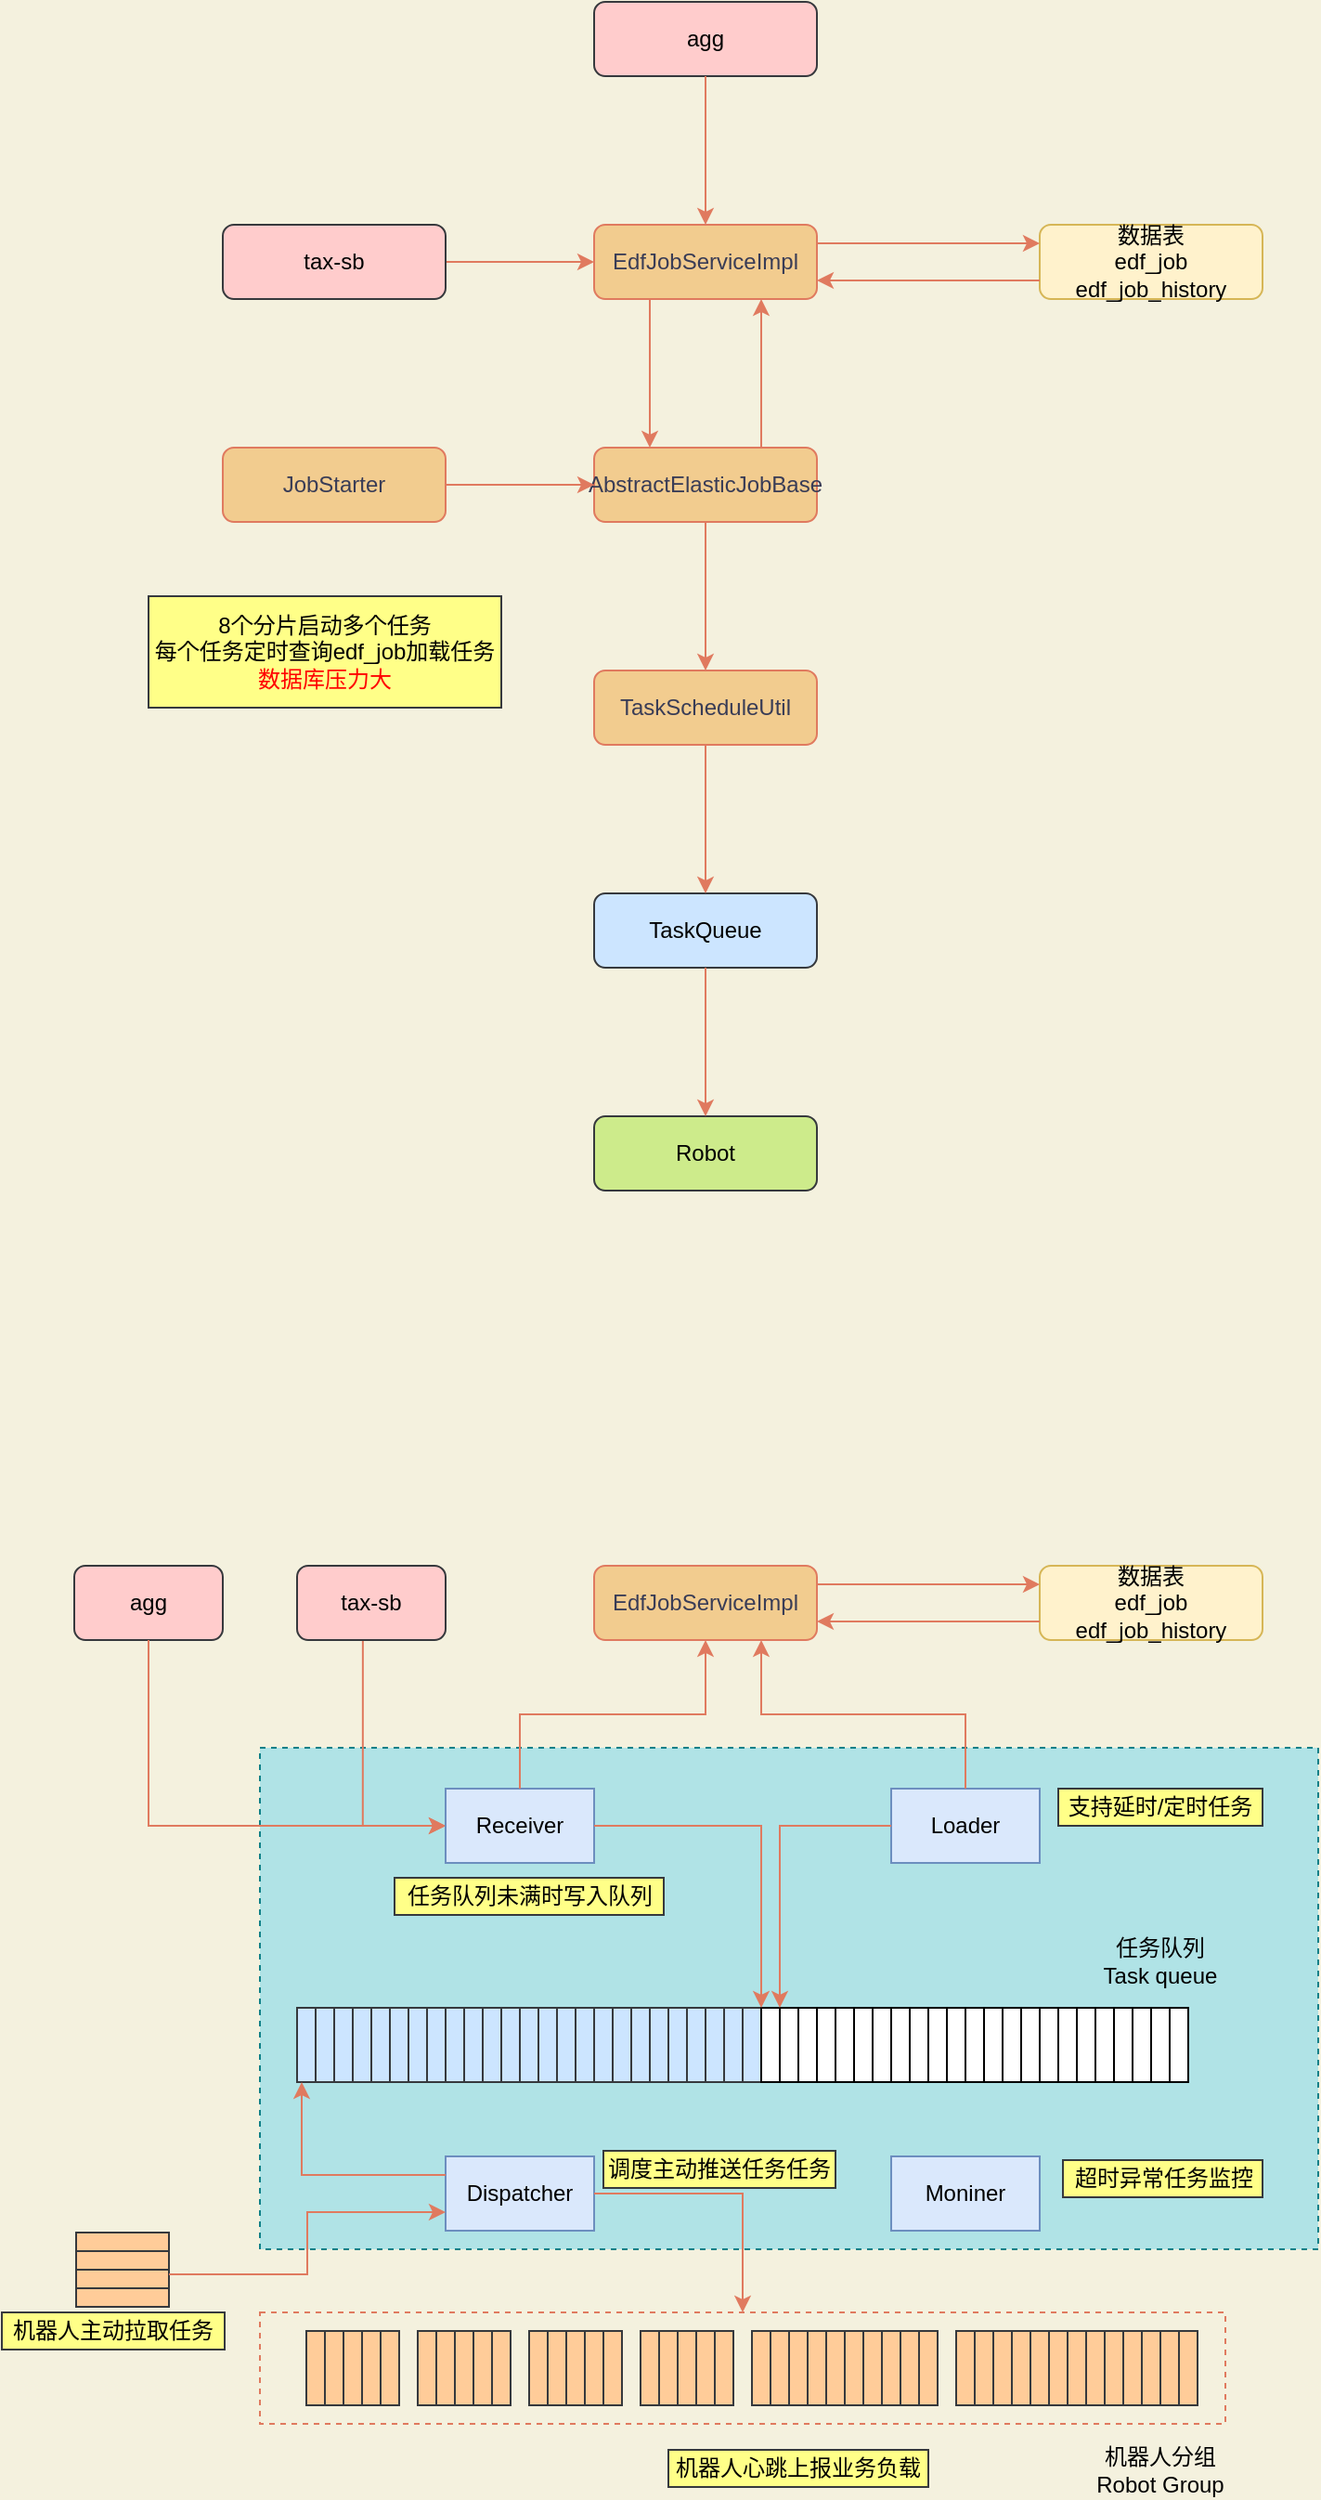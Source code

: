 <mxfile version="16.2.6" type="github">
  <diagram id="C5RBs43oDa-KdzZeNtuy" name="Page-1">
    <mxGraphModel dx="1038" dy="613" grid="1" gridSize="10" guides="1" tooltips="1" connect="1" arrows="1" fold="1" page="1" pageScale="1" pageWidth="827" pageHeight="1169" background="#F4F1DE" math="0" shadow="0">
      <root>
        <mxCell id="WIyWlLk6GJQsqaUBKTNV-0" />
        <mxCell id="WIyWlLk6GJQsqaUBKTNV-1" parent="WIyWlLk6GJQsqaUBKTNV-0" />
        <mxCell id="5LpRbifwJaGGcmGT_of5-173" value="" style="rounded=0;whiteSpace=wrap;html=1;sketch=0;dashed=1;fillColor=#b0e3e6;strokeColor=#0e8088;" vertex="1" parent="WIyWlLk6GJQsqaUBKTNV-1">
          <mxGeometry x="180" y="1380" width="570" height="270" as="geometry" />
        </mxCell>
        <mxCell id="5LpRbifwJaGGcmGT_of5-8" style="edgeStyle=orthogonalEdgeStyle;rounded=0;orthogonalLoop=1;jettySize=auto;html=1;exitX=1;exitY=0.5;exitDx=0;exitDy=0;entryX=0;entryY=0.5;entryDx=0;entryDy=0;labelBackgroundColor=#F4F1DE;strokeColor=#E07A5F;fontColor=#393C56;" edge="1" parent="WIyWlLk6GJQsqaUBKTNV-1" source="5LpRbifwJaGGcmGT_of5-0" target="5LpRbifwJaGGcmGT_of5-1">
          <mxGeometry relative="1" as="geometry">
            <mxPoint x="350" y="585" as="targetPoint" />
          </mxGeometry>
        </mxCell>
        <mxCell id="5LpRbifwJaGGcmGT_of5-0" value="tax-sb" style="rounded=1;whiteSpace=wrap;html=1;fontSize=12;glass=0;strokeWidth=1;shadow=0;fillColor=#ffcccc;strokeColor=#36393d;" vertex="1" parent="WIyWlLk6GJQsqaUBKTNV-1">
          <mxGeometry x="160" y="560" width="120" height="40" as="geometry" />
        </mxCell>
        <mxCell id="5LpRbifwJaGGcmGT_of5-1" value="EdfJobServiceImpl" style="rounded=1;whiteSpace=wrap;html=1;fontSize=12;glass=0;strokeWidth=1;shadow=0;fillColor=#F2CC8F;strokeColor=#E07A5F;fontColor=#393C56;" vertex="1" parent="WIyWlLk6GJQsqaUBKTNV-1">
          <mxGeometry x="360" y="560" width="120" height="40" as="geometry" />
        </mxCell>
        <mxCell id="5LpRbifwJaGGcmGT_of5-2" value="数据表&lt;br&gt;edf_job&lt;br&gt;edf_job_history" style="rounded=1;whiteSpace=wrap;html=1;fontSize=12;glass=0;strokeWidth=1;shadow=0;fillColor=#fff2cc;strokeColor=#d6b656;" vertex="1" parent="WIyWlLk6GJQsqaUBKTNV-1">
          <mxGeometry x="600" y="560" width="120" height="40" as="geometry" />
        </mxCell>
        <mxCell id="5LpRbifwJaGGcmGT_of5-9" style="edgeStyle=orthogonalEdgeStyle;rounded=0;orthogonalLoop=1;jettySize=auto;html=1;entryX=0;entryY=0.25;entryDx=0;entryDy=0;exitX=1;exitY=0.25;exitDx=0;exitDy=0;labelBackgroundColor=#F4F1DE;strokeColor=#E07A5F;fontColor=#393C56;" edge="1" parent="WIyWlLk6GJQsqaUBKTNV-1" source="5LpRbifwJaGGcmGT_of5-1" target="5LpRbifwJaGGcmGT_of5-2">
          <mxGeometry relative="1" as="geometry">
            <mxPoint x="360" y="595" as="targetPoint" />
            <mxPoint x="480" y="580" as="sourcePoint" />
          </mxGeometry>
        </mxCell>
        <mxCell id="5LpRbifwJaGGcmGT_of5-10" value="JobStarter" style="rounded=1;whiteSpace=wrap;html=1;fontSize=12;glass=0;strokeWidth=1;shadow=0;fillColor=#F2CC8F;strokeColor=#E07A5F;fontColor=#393C56;" vertex="1" parent="WIyWlLk6GJQsqaUBKTNV-1">
          <mxGeometry x="160" y="680" width="120" height="40" as="geometry" />
        </mxCell>
        <mxCell id="5LpRbifwJaGGcmGT_of5-11" value="AbstractElasticJobBase" style="rounded=1;whiteSpace=wrap;html=1;fontSize=12;glass=0;strokeWidth=1;shadow=0;fillColor=#F2CC8F;strokeColor=#E07A5F;fontColor=#393C56;" vertex="1" parent="WIyWlLk6GJQsqaUBKTNV-1">
          <mxGeometry x="360" y="680" width="120" height="40" as="geometry" />
        </mxCell>
        <mxCell id="5LpRbifwJaGGcmGT_of5-12" value="TaskScheduleUtil" style="rounded=1;whiteSpace=wrap;html=1;fontSize=12;glass=0;strokeWidth=1;shadow=0;fillColor=#F2CC8F;strokeColor=#E07A5F;fontColor=#393C56;" vertex="1" parent="WIyWlLk6GJQsqaUBKTNV-1">
          <mxGeometry x="360" y="800" width="120" height="40" as="geometry" />
        </mxCell>
        <mxCell id="5LpRbifwJaGGcmGT_of5-13" value="TaskQueue" style="rounded=1;whiteSpace=wrap;html=1;fontSize=12;glass=0;strokeWidth=1;shadow=0;fillColor=#cce5ff;strokeColor=#36393d;" vertex="1" parent="WIyWlLk6GJQsqaUBKTNV-1">
          <mxGeometry x="360" y="920" width="120" height="40" as="geometry" />
        </mxCell>
        <mxCell id="5LpRbifwJaGGcmGT_of5-14" value="Robot" style="rounded=1;whiteSpace=wrap;html=1;fontSize=12;glass=0;strokeWidth=1;shadow=0;fillColor=#cdeb8b;strokeColor=#36393d;" vertex="1" parent="WIyWlLk6GJQsqaUBKTNV-1">
          <mxGeometry x="360" y="1040" width="120" height="40" as="geometry" />
        </mxCell>
        <mxCell id="5LpRbifwJaGGcmGT_of5-15" style="edgeStyle=orthogonalEdgeStyle;rounded=0;orthogonalLoop=1;jettySize=auto;html=1;exitX=1;exitY=0.5;exitDx=0;exitDy=0;entryX=0;entryY=0.5;entryDx=0;entryDy=0;labelBackgroundColor=#F4F1DE;strokeColor=#E07A5F;fontColor=#393C56;" edge="1" parent="WIyWlLk6GJQsqaUBKTNV-1" source="5LpRbifwJaGGcmGT_of5-10" target="5LpRbifwJaGGcmGT_of5-11">
          <mxGeometry relative="1" as="geometry">
            <mxPoint x="350" y="700" as="targetPoint" />
            <mxPoint x="210" y="650" as="sourcePoint" />
          </mxGeometry>
        </mxCell>
        <mxCell id="5LpRbifwJaGGcmGT_of5-16" style="edgeStyle=orthogonalEdgeStyle;rounded=0;orthogonalLoop=1;jettySize=auto;html=1;exitX=0.5;exitY=1;exitDx=0;exitDy=0;entryX=0.5;entryY=0;entryDx=0;entryDy=0;labelBackgroundColor=#F4F1DE;strokeColor=#E07A5F;fontColor=#393C56;" edge="1" parent="WIyWlLk6GJQsqaUBKTNV-1" source="5LpRbifwJaGGcmGT_of5-11" target="5LpRbifwJaGGcmGT_of5-12">
          <mxGeometry relative="1" as="geometry">
            <mxPoint x="593" y="650" as="targetPoint" />
            <mxPoint x="450" y="650" as="sourcePoint" />
          </mxGeometry>
        </mxCell>
        <mxCell id="5LpRbifwJaGGcmGT_of5-17" style="edgeStyle=orthogonalEdgeStyle;rounded=0;orthogonalLoop=1;jettySize=auto;html=1;exitX=0.25;exitY=1;exitDx=0;exitDy=0;entryX=0.25;entryY=0;entryDx=0;entryDy=0;labelBackgroundColor=#F4F1DE;strokeColor=#E07A5F;fontColor=#393C56;" edge="1" parent="WIyWlLk6GJQsqaUBKTNV-1" source="5LpRbifwJaGGcmGT_of5-1" target="5LpRbifwJaGGcmGT_of5-11">
          <mxGeometry relative="1" as="geometry">
            <mxPoint x="420" y="680" as="targetPoint" />
            <mxPoint x="340" y="819.5" as="sourcePoint" />
          </mxGeometry>
        </mxCell>
        <mxCell id="5LpRbifwJaGGcmGT_of5-19" style="edgeStyle=orthogonalEdgeStyle;rounded=0;orthogonalLoop=1;jettySize=auto;html=1;exitX=0.75;exitY=0;exitDx=0;exitDy=0;entryX=0.75;entryY=1;entryDx=0;entryDy=0;labelBackgroundColor=#F4F1DE;strokeColor=#E07A5F;fontColor=#393C56;" edge="1" parent="WIyWlLk6GJQsqaUBKTNV-1" source="5LpRbifwJaGGcmGT_of5-11" target="5LpRbifwJaGGcmGT_of5-1">
          <mxGeometry relative="1" as="geometry">
            <mxPoint x="470" y="829.5" as="targetPoint" />
            <mxPoint x="350" y="829.5" as="sourcePoint" />
          </mxGeometry>
        </mxCell>
        <mxCell id="5LpRbifwJaGGcmGT_of5-20" style="edgeStyle=orthogonalEdgeStyle;rounded=0;orthogonalLoop=1;jettySize=auto;html=1;entryX=0.5;entryY=0;entryDx=0;entryDy=0;exitX=0.5;exitY=1;exitDx=0;exitDy=0;labelBackgroundColor=#F4F1DE;strokeColor=#E07A5F;fontColor=#393C56;" edge="1" parent="WIyWlLk6GJQsqaUBKTNV-1" source="5LpRbifwJaGGcmGT_of5-12" target="5LpRbifwJaGGcmGT_of5-13">
          <mxGeometry relative="1" as="geometry">
            <mxPoint x="240" y="959.5" as="targetPoint" />
            <mxPoint x="400" y="870" as="sourcePoint" />
          </mxGeometry>
        </mxCell>
        <mxCell id="5LpRbifwJaGGcmGT_of5-21" style="edgeStyle=orthogonalEdgeStyle;rounded=0;orthogonalLoop=1;jettySize=auto;html=1;entryX=0.5;entryY=0;entryDx=0;entryDy=0;exitX=0.5;exitY=1;exitDx=0;exitDy=0;labelBackgroundColor=#F4F1DE;strokeColor=#E07A5F;fontColor=#393C56;" edge="1" parent="WIyWlLk6GJQsqaUBKTNV-1" source="5LpRbifwJaGGcmGT_of5-13" target="5LpRbifwJaGGcmGT_of5-14">
          <mxGeometry relative="1" as="geometry">
            <mxPoint x="250" y="969.5" as="targetPoint" />
            <mxPoint x="363.2" y="970" as="sourcePoint" />
          </mxGeometry>
        </mxCell>
        <mxCell id="5LpRbifwJaGGcmGT_of5-22" style="edgeStyle=orthogonalEdgeStyle;rounded=0;orthogonalLoop=1;jettySize=auto;html=1;entryX=1;entryY=0.75;entryDx=0;entryDy=0;exitX=0;exitY=0.75;exitDx=0;exitDy=0;labelBackgroundColor=#F4F1DE;strokeColor=#E07A5F;fontColor=#393C56;" edge="1" parent="WIyWlLk6GJQsqaUBKTNV-1" source="5LpRbifwJaGGcmGT_of5-2" target="5LpRbifwJaGGcmGT_of5-1">
          <mxGeometry relative="1" as="geometry">
            <mxPoint x="610" y="630" as="targetPoint" />
            <mxPoint x="490" y="630" as="sourcePoint" />
          </mxGeometry>
        </mxCell>
        <mxCell id="5LpRbifwJaGGcmGT_of5-23" value="agg" style="rounded=1;whiteSpace=wrap;html=1;fontSize=12;glass=0;strokeWidth=1;shadow=0;fillColor=#ffcccc;strokeColor=#36393d;" vertex="1" parent="WIyWlLk6GJQsqaUBKTNV-1">
          <mxGeometry x="360" y="440" width="120" height="40" as="geometry" />
        </mxCell>
        <mxCell id="5LpRbifwJaGGcmGT_of5-24" style="edgeStyle=orthogonalEdgeStyle;rounded=0;orthogonalLoop=1;jettySize=auto;html=1;exitX=0.5;exitY=1;exitDx=0;exitDy=0;labelBackgroundColor=#F4F1DE;strokeColor=#E07A5F;fontColor=#393C56;entryX=0.5;entryY=0;entryDx=0;entryDy=0;" edge="1" parent="WIyWlLk6GJQsqaUBKTNV-1" source="5LpRbifwJaGGcmGT_of5-23" target="5LpRbifwJaGGcmGT_of5-1">
          <mxGeometry relative="1" as="geometry">
            <mxPoint x="420" y="550" as="targetPoint" />
            <mxPoint x="413" y="610" as="sourcePoint" />
          </mxGeometry>
        </mxCell>
        <mxCell id="5LpRbifwJaGGcmGT_of5-25" value="&lt;font color=&quot;#000000&quot;&gt;8个分片启动多个任务&lt;br&gt;每个任务定时查询edf_job加载任务&lt;/font&gt;&lt;br&gt;数据库压力大" style="rounded=0;whiteSpace=wrap;html=1;sketch=0;strokeColor=#36393d;fillColor=#ffff88;fontColor=#FF0000;" vertex="1" parent="WIyWlLk6GJQsqaUBKTNV-1">
          <mxGeometry x="120" y="760" width="190" height="60" as="geometry" />
        </mxCell>
        <mxCell id="5LpRbifwJaGGcmGT_of5-29" style="edgeStyle=orthogonalEdgeStyle;rounded=0;orthogonalLoop=1;jettySize=auto;html=1;entryX=0;entryY=0.5;entryDx=0;entryDy=0;labelBackgroundColor=#F4F1DE;strokeColor=#E07A5F;fontColor=#393C56;exitX=0.443;exitY=0.995;exitDx=0;exitDy=0;exitPerimeter=0;" edge="1" parent="WIyWlLk6GJQsqaUBKTNV-1" source="5LpRbifwJaGGcmGT_of5-30" target="5LpRbifwJaGGcmGT_of5-85">
          <mxGeometry relative="1" as="geometry">
            <mxPoint x="350" y="1307" as="targetPoint" />
            <mxPoint x="450" y="1412" as="sourcePoint" />
          </mxGeometry>
        </mxCell>
        <mxCell id="5LpRbifwJaGGcmGT_of5-30" value="tax-sb" style="rounded=1;whiteSpace=wrap;html=1;fontSize=12;glass=0;strokeWidth=1;shadow=0;fillColor=#ffcccc;strokeColor=#36393d;" vertex="1" parent="WIyWlLk6GJQsqaUBKTNV-1">
          <mxGeometry x="200" y="1282" width="80" height="40" as="geometry" />
        </mxCell>
        <mxCell id="5LpRbifwJaGGcmGT_of5-31" value="EdfJobServiceImpl" style="rounded=1;whiteSpace=wrap;html=1;fontSize=12;glass=0;strokeWidth=1;shadow=0;fillColor=#F2CC8F;strokeColor=#E07A5F;fontColor=#393C56;" vertex="1" parent="WIyWlLk6GJQsqaUBKTNV-1">
          <mxGeometry x="360" y="1282" width="120" height="40" as="geometry" />
        </mxCell>
        <mxCell id="5LpRbifwJaGGcmGT_of5-32" value="数据表&lt;br&gt;edf_job&lt;br&gt;edf_job_history" style="rounded=1;whiteSpace=wrap;html=1;fontSize=12;glass=0;strokeWidth=1;shadow=0;fillColor=#fff2cc;strokeColor=#d6b656;" vertex="1" parent="WIyWlLk6GJQsqaUBKTNV-1">
          <mxGeometry x="600" y="1282" width="120" height="40" as="geometry" />
        </mxCell>
        <mxCell id="5LpRbifwJaGGcmGT_of5-33" style="edgeStyle=orthogonalEdgeStyle;rounded=0;orthogonalLoop=1;jettySize=auto;html=1;entryX=0;entryY=0.25;entryDx=0;entryDy=0;exitX=1;exitY=0.25;exitDx=0;exitDy=0;labelBackgroundColor=#F4F1DE;strokeColor=#E07A5F;fontColor=#393C56;" edge="1" parent="WIyWlLk6GJQsqaUBKTNV-1" source="5LpRbifwJaGGcmGT_of5-31" target="5LpRbifwJaGGcmGT_of5-32">
          <mxGeometry relative="1" as="geometry">
            <mxPoint x="360" y="1317" as="targetPoint" />
            <mxPoint x="480" y="1302" as="sourcePoint" />
          </mxGeometry>
        </mxCell>
        <mxCell id="5LpRbifwJaGGcmGT_of5-34" style="edgeStyle=orthogonalEdgeStyle;rounded=0;orthogonalLoop=1;jettySize=auto;html=1;entryX=1;entryY=0.75;entryDx=0;entryDy=0;exitX=0;exitY=0.75;exitDx=0;exitDy=0;labelBackgroundColor=#F4F1DE;strokeColor=#E07A5F;fontColor=#393C56;" edge="1" parent="WIyWlLk6GJQsqaUBKTNV-1" source="5LpRbifwJaGGcmGT_of5-32" target="5LpRbifwJaGGcmGT_of5-31">
          <mxGeometry relative="1" as="geometry">
            <mxPoint x="610" y="1352" as="targetPoint" />
            <mxPoint x="490" y="1352" as="sourcePoint" />
          </mxGeometry>
        </mxCell>
        <mxCell id="5LpRbifwJaGGcmGT_of5-35" value="agg" style="rounded=1;whiteSpace=wrap;html=1;fontSize=12;glass=0;strokeWidth=1;shadow=0;fillColor=#ffcccc;strokeColor=#36393d;" vertex="1" parent="WIyWlLk6GJQsqaUBKTNV-1">
          <mxGeometry x="80" y="1282" width="80" height="40" as="geometry" />
        </mxCell>
        <mxCell id="5LpRbifwJaGGcmGT_of5-36" style="edgeStyle=orthogonalEdgeStyle;rounded=0;orthogonalLoop=1;jettySize=auto;html=1;exitX=0.5;exitY=1;exitDx=0;exitDy=0;labelBackgroundColor=#F4F1DE;strokeColor=#E07A5F;fontColor=#393C56;entryX=0;entryY=0.5;entryDx=0;entryDy=0;" edge="1" parent="WIyWlLk6GJQsqaUBKTNV-1" source="5LpRbifwJaGGcmGT_of5-35" target="5LpRbifwJaGGcmGT_of5-85">
          <mxGeometry relative="1" as="geometry">
            <mxPoint x="420" y="1272" as="targetPoint" />
            <mxPoint x="413" y="1332" as="sourcePoint" />
          </mxGeometry>
        </mxCell>
        <mxCell id="5LpRbifwJaGGcmGT_of5-37" value="" style="rounded=0;whiteSpace=wrap;html=1;sketch=0;fillColor=#cce5ff;strokeColor=#36393d;" vertex="1" parent="WIyWlLk6GJQsqaUBKTNV-1">
          <mxGeometry x="200" y="1520" width="10" height="40" as="geometry" />
        </mxCell>
        <mxCell id="5LpRbifwJaGGcmGT_of5-38" value="" style="rounded=0;whiteSpace=wrap;html=1;sketch=0;fillColor=#cce5ff;strokeColor=#36393d;" vertex="1" parent="WIyWlLk6GJQsqaUBKTNV-1">
          <mxGeometry x="210" y="1520" width="10" height="40" as="geometry" />
        </mxCell>
        <mxCell id="5LpRbifwJaGGcmGT_of5-39" value="" style="rounded=0;whiteSpace=wrap;html=1;sketch=0;fillColor=#cce5ff;strokeColor=#36393d;" vertex="1" parent="WIyWlLk6GJQsqaUBKTNV-1">
          <mxGeometry x="220" y="1520" width="10" height="40" as="geometry" />
        </mxCell>
        <mxCell id="5LpRbifwJaGGcmGT_of5-40" value="" style="rounded=0;whiteSpace=wrap;html=1;sketch=0;fillColor=#cce5ff;strokeColor=#36393d;" vertex="1" parent="WIyWlLk6GJQsqaUBKTNV-1">
          <mxGeometry x="230" y="1520" width="10" height="40" as="geometry" />
        </mxCell>
        <mxCell id="5LpRbifwJaGGcmGT_of5-41" value="" style="rounded=0;whiteSpace=wrap;html=1;sketch=0;fillColor=#cce5ff;strokeColor=#36393d;" vertex="1" parent="WIyWlLk6GJQsqaUBKTNV-1">
          <mxGeometry x="240" y="1520" width="10" height="40" as="geometry" />
        </mxCell>
        <mxCell id="5LpRbifwJaGGcmGT_of5-42" value="" style="rounded=0;whiteSpace=wrap;html=1;sketch=0;fillColor=#cce5ff;strokeColor=#36393d;" vertex="1" parent="WIyWlLk6GJQsqaUBKTNV-1">
          <mxGeometry x="250" y="1520" width="10" height="40" as="geometry" />
        </mxCell>
        <mxCell id="5LpRbifwJaGGcmGT_of5-43" value="" style="rounded=0;whiteSpace=wrap;html=1;sketch=0;fillColor=#cce5ff;strokeColor=#36393d;" vertex="1" parent="WIyWlLk6GJQsqaUBKTNV-1">
          <mxGeometry x="260" y="1520" width="10" height="40" as="geometry" />
        </mxCell>
        <mxCell id="5LpRbifwJaGGcmGT_of5-44" value="" style="rounded=0;whiteSpace=wrap;html=1;sketch=0;fillColor=#cce5ff;strokeColor=#36393d;" vertex="1" parent="WIyWlLk6GJQsqaUBKTNV-1">
          <mxGeometry x="270" y="1520" width="10" height="40" as="geometry" />
        </mxCell>
        <mxCell id="5LpRbifwJaGGcmGT_of5-45" value="" style="rounded=0;whiteSpace=wrap;html=1;sketch=0;fillColor=#cce5ff;strokeColor=#36393d;" vertex="1" parent="WIyWlLk6GJQsqaUBKTNV-1">
          <mxGeometry x="280" y="1520" width="10" height="40" as="geometry" />
        </mxCell>
        <mxCell id="5LpRbifwJaGGcmGT_of5-46" value="" style="rounded=0;whiteSpace=wrap;html=1;sketch=0;fillColor=#cce5ff;strokeColor=#36393d;" vertex="1" parent="WIyWlLk6GJQsqaUBKTNV-1">
          <mxGeometry x="290" y="1520" width="10" height="40" as="geometry" />
        </mxCell>
        <mxCell id="5LpRbifwJaGGcmGT_of5-47" value="" style="rounded=0;whiteSpace=wrap;html=1;sketch=0;fillColor=#cce5ff;strokeColor=#36393d;" vertex="1" parent="WIyWlLk6GJQsqaUBKTNV-1">
          <mxGeometry x="300" y="1520" width="10" height="40" as="geometry" />
        </mxCell>
        <mxCell id="5LpRbifwJaGGcmGT_of5-48" value="" style="rounded=0;whiteSpace=wrap;html=1;sketch=0;fillColor=#cce5ff;strokeColor=#36393d;" vertex="1" parent="WIyWlLk6GJQsqaUBKTNV-1">
          <mxGeometry x="310" y="1520" width="10" height="40" as="geometry" />
        </mxCell>
        <mxCell id="5LpRbifwJaGGcmGT_of5-49" value="" style="rounded=0;whiteSpace=wrap;html=1;sketch=0;fillColor=#cce5ff;strokeColor=#36393d;" vertex="1" parent="WIyWlLk6GJQsqaUBKTNV-1">
          <mxGeometry x="320" y="1520" width="10" height="40" as="geometry" />
        </mxCell>
        <mxCell id="5LpRbifwJaGGcmGT_of5-50" value="" style="rounded=0;whiteSpace=wrap;html=1;sketch=0;fillColor=#cce5ff;strokeColor=#36393d;" vertex="1" parent="WIyWlLk6GJQsqaUBKTNV-1">
          <mxGeometry x="330" y="1520" width="10" height="40" as="geometry" />
        </mxCell>
        <mxCell id="5LpRbifwJaGGcmGT_of5-51" value="" style="rounded=0;whiteSpace=wrap;html=1;sketch=0;fillColor=#cce5ff;strokeColor=#36393d;" vertex="1" parent="WIyWlLk6GJQsqaUBKTNV-1">
          <mxGeometry x="340" y="1520" width="10" height="40" as="geometry" />
        </mxCell>
        <mxCell id="5LpRbifwJaGGcmGT_of5-52" value="" style="rounded=0;whiteSpace=wrap;html=1;sketch=0;fillColor=#cce5ff;strokeColor=#36393d;" vertex="1" parent="WIyWlLk6GJQsqaUBKTNV-1">
          <mxGeometry x="350" y="1520" width="10" height="40" as="geometry" />
        </mxCell>
        <mxCell id="5LpRbifwJaGGcmGT_of5-53" value="" style="rounded=0;whiteSpace=wrap;html=1;sketch=0;fillColor=#cce5ff;strokeColor=#36393d;" vertex="1" parent="WIyWlLk6GJQsqaUBKTNV-1">
          <mxGeometry x="360" y="1520" width="10" height="40" as="geometry" />
        </mxCell>
        <mxCell id="5LpRbifwJaGGcmGT_of5-54" value="" style="rounded=0;whiteSpace=wrap;html=1;sketch=0;fillColor=#cce5ff;strokeColor=#36393d;" vertex="1" parent="WIyWlLk6GJQsqaUBKTNV-1">
          <mxGeometry x="370" y="1520" width="10" height="40" as="geometry" />
        </mxCell>
        <mxCell id="5LpRbifwJaGGcmGT_of5-55" value="" style="rounded=0;whiteSpace=wrap;html=1;sketch=0;fillColor=#cce5ff;strokeColor=#36393d;" vertex="1" parent="WIyWlLk6GJQsqaUBKTNV-1">
          <mxGeometry x="380" y="1520" width="10" height="40" as="geometry" />
        </mxCell>
        <mxCell id="5LpRbifwJaGGcmGT_of5-56" value="" style="rounded=0;whiteSpace=wrap;html=1;sketch=0;fillColor=#cce5ff;strokeColor=#36393d;" vertex="1" parent="WIyWlLk6GJQsqaUBKTNV-1">
          <mxGeometry x="390" y="1520" width="10" height="40" as="geometry" />
        </mxCell>
        <mxCell id="5LpRbifwJaGGcmGT_of5-57" value="" style="rounded=0;whiteSpace=wrap;html=1;sketch=0;fillColor=#cce5ff;strokeColor=#36393d;" vertex="1" parent="WIyWlLk6GJQsqaUBKTNV-1">
          <mxGeometry x="400" y="1520" width="10" height="40" as="geometry" />
        </mxCell>
        <mxCell id="5LpRbifwJaGGcmGT_of5-58" value="" style="rounded=0;whiteSpace=wrap;html=1;sketch=0;fillColor=#cce5ff;strokeColor=#36393d;" vertex="1" parent="WIyWlLk6GJQsqaUBKTNV-1">
          <mxGeometry x="410" y="1520" width="10" height="40" as="geometry" />
        </mxCell>
        <mxCell id="5LpRbifwJaGGcmGT_of5-59" value="" style="rounded=0;whiteSpace=wrap;html=1;sketch=0;fillColor=#cce5ff;strokeColor=#36393d;" vertex="1" parent="WIyWlLk6GJQsqaUBKTNV-1">
          <mxGeometry x="420" y="1520" width="10" height="40" as="geometry" />
        </mxCell>
        <mxCell id="5LpRbifwJaGGcmGT_of5-60" value="" style="rounded=0;whiteSpace=wrap;html=1;sketch=0;fillColor=#cce5ff;strokeColor=#36393d;" vertex="1" parent="WIyWlLk6GJQsqaUBKTNV-1">
          <mxGeometry x="430" y="1520" width="10" height="40" as="geometry" />
        </mxCell>
        <mxCell id="5LpRbifwJaGGcmGT_of5-61" value="" style="rounded=0;whiteSpace=wrap;html=1;sketch=0;fillColor=#cce5ff;strokeColor=#36393d;" vertex="1" parent="WIyWlLk6GJQsqaUBKTNV-1">
          <mxGeometry x="440" y="1520" width="10" height="40" as="geometry" />
        </mxCell>
        <mxCell id="5LpRbifwJaGGcmGT_of5-62" value="" style="rounded=0;whiteSpace=wrap;html=1;sketch=0;" vertex="1" parent="WIyWlLk6GJQsqaUBKTNV-1">
          <mxGeometry x="450" y="1520" width="10" height="40" as="geometry" />
        </mxCell>
        <mxCell id="5LpRbifwJaGGcmGT_of5-63" value="" style="rounded=0;whiteSpace=wrap;html=1;sketch=0;" vertex="1" parent="WIyWlLk6GJQsqaUBKTNV-1">
          <mxGeometry x="460" y="1520" width="10" height="40" as="geometry" />
        </mxCell>
        <mxCell id="5LpRbifwJaGGcmGT_of5-64" value="" style="rounded=0;whiteSpace=wrap;html=1;sketch=0;" vertex="1" parent="WIyWlLk6GJQsqaUBKTNV-1">
          <mxGeometry x="470" y="1520" width="10" height="40" as="geometry" />
        </mxCell>
        <mxCell id="5LpRbifwJaGGcmGT_of5-65" value="" style="rounded=0;whiteSpace=wrap;html=1;sketch=0;" vertex="1" parent="WIyWlLk6GJQsqaUBKTNV-1">
          <mxGeometry x="480" y="1520" width="10" height="40" as="geometry" />
        </mxCell>
        <mxCell id="5LpRbifwJaGGcmGT_of5-66" value="" style="rounded=0;whiteSpace=wrap;html=1;sketch=0;" vertex="1" parent="WIyWlLk6GJQsqaUBKTNV-1">
          <mxGeometry x="490" y="1520" width="10" height="40" as="geometry" />
        </mxCell>
        <mxCell id="5LpRbifwJaGGcmGT_of5-67" value="" style="rounded=0;whiteSpace=wrap;html=1;sketch=0;" vertex="1" parent="WIyWlLk6GJQsqaUBKTNV-1">
          <mxGeometry x="500" y="1520" width="10" height="40" as="geometry" />
        </mxCell>
        <mxCell id="5LpRbifwJaGGcmGT_of5-68" value="" style="rounded=0;whiteSpace=wrap;html=1;sketch=0;" vertex="1" parent="WIyWlLk6GJQsqaUBKTNV-1">
          <mxGeometry x="510" y="1520" width="10" height="40" as="geometry" />
        </mxCell>
        <mxCell id="5LpRbifwJaGGcmGT_of5-69" value="" style="rounded=0;whiteSpace=wrap;html=1;sketch=0;" vertex="1" parent="WIyWlLk6GJQsqaUBKTNV-1">
          <mxGeometry x="520" y="1520" width="10" height="40" as="geometry" />
        </mxCell>
        <mxCell id="5LpRbifwJaGGcmGT_of5-70" value="" style="rounded=0;whiteSpace=wrap;html=1;sketch=0;" vertex="1" parent="WIyWlLk6GJQsqaUBKTNV-1">
          <mxGeometry x="530" y="1520" width="10" height="40" as="geometry" />
        </mxCell>
        <mxCell id="5LpRbifwJaGGcmGT_of5-71" value="" style="rounded=0;whiteSpace=wrap;html=1;sketch=0;" vertex="1" parent="WIyWlLk6GJQsqaUBKTNV-1">
          <mxGeometry x="540" y="1520" width="10" height="40" as="geometry" />
        </mxCell>
        <mxCell id="5LpRbifwJaGGcmGT_of5-72" value="" style="rounded=0;whiteSpace=wrap;html=1;sketch=0;" vertex="1" parent="WIyWlLk6GJQsqaUBKTNV-1">
          <mxGeometry x="550" y="1520" width="10" height="40" as="geometry" />
        </mxCell>
        <mxCell id="5LpRbifwJaGGcmGT_of5-73" value="" style="rounded=0;whiteSpace=wrap;html=1;sketch=0;" vertex="1" parent="WIyWlLk6GJQsqaUBKTNV-1">
          <mxGeometry x="560" y="1520" width="10" height="40" as="geometry" />
        </mxCell>
        <mxCell id="5LpRbifwJaGGcmGT_of5-74" value="" style="rounded=0;whiteSpace=wrap;html=1;sketch=0;" vertex="1" parent="WIyWlLk6GJQsqaUBKTNV-1">
          <mxGeometry x="570" y="1520" width="10" height="40" as="geometry" />
        </mxCell>
        <mxCell id="5LpRbifwJaGGcmGT_of5-75" value="" style="rounded=0;whiteSpace=wrap;html=1;sketch=0;" vertex="1" parent="WIyWlLk6GJQsqaUBKTNV-1">
          <mxGeometry x="580" y="1520" width="10" height="40" as="geometry" />
        </mxCell>
        <mxCell id="5LpRbifwJaGGcmGT_of5-76" value="" style="rounded=0;whiteSpace=wrap;html=1;sketch=0;" vertex="1" parent="WIyWlLk6GJQsqaUBKTNV-1">
          <mxGeometry x="590" y="1520" width="10" height="40" as="geometry" />
        </mxCell>
        <mxCell id="5LpRbifwJaGGcmGT_of5-77" value="" style="rounded=0;whiteSpace=wrap;html=1;sketch=0;" vertex="1" parent="WIyWlLk6GJQsqaUBKTNV-1">
          <mxGeometry x="600" y="1520" width="10" height="40" as="geometry" />
        </mxCell>
        <mxCell id="5LpRbifwJaGGcmGT_of5-78" value="" style="rounded=0;whiteSpace=wrap;html=1;sketch=0;" vertex="1" parent="WIyWlLk6GJQsqaUBKTNV-1">
          <mxGeometry x="610" y="1520" width="10" height="40" as="geometry" />
        </mxCell>
        <mxCell id="5LpRbifwJaGGcmGT_of5-79" value="" style="rounded=0;whiteSpace=wrap;html=1;sketch=0;" vertex="1" parent="WIyWlLk6GJQsqaUBKTNV-1">
          <mxGeometry x="620" y="1520" width="10" height="40" as="geometry" />
        </mxCell>
        <mxCell id="5LpRbifwJaGGcmGT_of5-80" value="" style="rounded=0;whiteSpace=wrap;html=1;sketch=0;" vertex="1" parent="WIyWlLk6GJQsqaUBKTNV-1">
          <mxGeometry x="630" y="1520" width="10" height="40" as="geometry" />
        </mxCell>
        <mxCell id="5LpRbifwJaGGcmGT_of5-81" value="" style="rounded=0;whiteSpace=wrap;html=1;sketch=0;" vertex="1" parent="WIyWlLk6GJQsqaUBKTNV-1">
          <mxGeometry x="640" y="1520" width="10" height="40" as="geometry" />
        </mxCell>
        <mxCell id="5LpRbifwJaGGcmGT_of5-82" value="" style="rounded=0;whiteSpace=wrap;html=1;sketch=0;" vertex="1" parent="WIyWlLk6GJQsqaUBKTNV-1">
          <mxGeometry x="650" y="1520" width="10" height="40" as="geometry" />
        </mxCell>
        <mxCell id="5LpRbifwJaGGcmGT_of5-83" value="" style="rounded=0;whiteSpace=wrap;html=1;sketch=0;" vertex="1" parent="WIyWlLk6GJQsqaUBKTNV-1">
          <mxGeometry x="660" y="1520" width="10" height="40" as="geometry" />
        </mxCell>
        <mxCell id="5LpRbifwJaGGcmGT_of5-84" value="" style="rounded=0;whiteSpace=wrap;html=1;sketch=0;" vertex="1" parent="WIyWlLk6GJQsqaUBKTNV-1">
          <mxGeometry x="670" y="1520" width="10" height="40" as="geometry" />
        </mxCell>
        <mxCell id="5LpRbifwJaGGcmGT_of5-85" value="Receiver" style="rounded=0;whiteSpace=wrap;html=1;sketch=0;strokeColor=#6c8ebf;fillColor=#dae8fc;" vertex="1" parent="WIyWlLk6GJQsqaUBKTNV-1">
          <mxGeometry x="280" y="1402" width="80" height="40" as="geometry" />
        </mxCell>
        <mxCell id="5LpRbifwJaGGcmGT_of5-86" value="Loader" style="rounded=0;whiteSpace=wrap;html=1;sketch=0;strokeColor=#6c8ebf;fillColor=#dae8fc;" vertex="1" parent="WIyWlLk6GJQsqaUBKTNV-1">
          <mxGeometry x="520" y="1402" width="80" height="40" as="geometry" />
        </mxCell>
        <mxCell id="5LpRbifwJaGGcmGT_of5-87" value="Dispatcher" style="rounded=0;whiteSpace=wrap;html=1;sketch=0;strokeColor=#6c8ebf;fillColor=#dae8fc;" vertex="1" parent="WIyWlLk6GJQsqaUBKTNV-1">
          <mxGeometry x="280" y="1600" width="80" height="40" as="geometry" />
        </mxCell>
        <mxCell id="5LpRbifwJaGGcmGT_of5-88" value="Moniner" style="rounded=0;whiteSpace=wrap;html=1;sketch=0;strokeColor=#6c8ebf;fillColor=#dae8fc;" vertex="1" parent="WIyWlLk6GJQsqaUBKTNV-1">
          <mxGeometry x="520" y="1600" width="80" height="40" as="geometry" />
        </mxCell>
        <mxCell id="5LpRbifwJaGGcmGT_of5-89" value="" style="rounded=0;whiteSpace=wrap;html=1;sketch=0;fillColor=#ffcc99;strokeColor=#36393d;" vertex="1" parent="WIyWlLk6GJQsqaUBKTNV-1">
          <mxGeometry x="205" y="1694" width="10" height="40" as="geometry" />
        </mxCell>
        <mxCell id="5LpRbifwJaGGcmGT_of5-90" value="" style="rounded=0;whiteSpace=wrap;html=1;sketch=0;fillColor=#ffcc99;strokeColor=#36393d;" vertex="1" parent="WIyWlLk6GJQsqaUBKTNV-1">
          <mxGeometry x="215" y="1694" width="10" height="40" as="geometry" />
        </mxCell>
        <mxCell id="5LpRbifwJaGGcmGT_of5-91" value="" style="rounded=0;whiteSpace=wrap;html=1;sketch=0;fillColor=#ffcc99;strokeColor=#36393d;" vertex="1" parent="WIyWlLk6GJQsqaUBKTNV-1">
          <mxGeometry x="225" y="1694" width="10" height="40" as="geometry" />
        </mxCell>
        <mxCell id="5LpRbifwJaGGcmGT_of5-92" value="" style="rounded=0;whiteSpace=wrap;html=1;sketch=0;fillColor=#ffcc99;strokeColor=#36393d;" vertex="1" parent="WIyWlLk6GJQsqaUBKTNV-1">
          <mxGeometry x="235" y="1694" width="10" height="40" as="geometry" />
        </mxCell>
        <mxCell id="5LpRbifwJaGGcmGT_of5-93" value="" style="rounded=0;whiteSpace=wrap;html=1;sketch=0;fillColor=#ffcc99;strokeColor=#36393d;" vertex="1" parent="WIyWlLk6GJQsqaUBKTNV-1">
          <mxGeometry x="245" y="1694" width="10" height="40" as="geometry" />
        </mxCell>
        <mxCell id="5LpRbifwJaGGcmGT_of5-95" value="" style="rounded=0;whiteSpace=wrap;html=1;sketch=0;fillColor=#ffcc99;strokeColor=#36393d;" vertex="1" parent="WIyWlLk6GJQsqaUBKTNV-1">
          <mxGeometry x="265" y="1694" width="10" height="40" as="geometry" />
        </mxCell>
        <mxCell id="5LpRbifwJaGGcmGT_of5-96" value="" style="rounded=0;whiteSpace=wrap;html=1;sketch=0;fillColor=#ffcc99;strokeColor=#36393d;" vertex="1" parent="WIyWlLk6GJQsqaUBKTNV-1">
          <mxGeometry x="275" y="1694" width="10" height="40" as="geometry" />
        </mxCell>
        <mxCell id="5LpRbifwJaGGcmGT_of5-97" value="" style="rounded=0;whiteSpace=wrap;html=1;sketch=0;fillColor=#ffcc99;strokeColor=#36393d;" vertex="1" parent="WIyWlLk6GJQsqaUBKTNV-1">
          <mxGeometry x="285" y="1694" width="10" height="40" as="geometry" />
        </mxCell>
        <mxCell id="5LpRbifwJaGGcmGT_of5-98" value="" style="rounded=0;whiteSpace=wrap;html=1;sketch=0;fillColor=#ffcc99;strokeColor=#36393d;" vertex="1" parent="WIyWlLk6GJQsqaUBKTNV-1">
          <mxGeometry x="295" y="1694" width="10" height="40" as="geometry" />
        </mxCell>
        <mxCell id="5LpRbifwJaGGcmGT_of5-99" value="" style="rounded=0;whiteSpace=wrap;html=1;sketch=0;fillColor=#ffcc99;strokeColor=#36393d;" vertex="1" parent="WIyWlLk6GJQsqaUBKTNV-1">
          <mxGeometry x="305" y="1694" width="10" height="40" as="geometry" />
        </mxCell>
        <mxCell id="5LpRbifwJaGGcmGT_of5-101" value="" style="rounded=0;whiteSpace=wrap;html=1;sketch=0;fillColor=#ffcc99;strokeColor=#36393d;" vertex="1" parent="WIyWlLk6GJQsqaUBKTNV-1">
          <mxGeometry x="325" y="1694" width="10" height="40" as="geometry" />
        </mxCell>
        <mxCell id="5LpRbifwJaGGcmGT_of5-102" value="" style="rounded=0;whiteSpace=wrap;html=1;sketch=0;fillColor=#ffcc99;strokeColor=#36393d;" vertex="1" parent="WIyWlLk6GJQsqaUBKTNV-1">
          <mxGeometry x="335" y="1694" width="10" height="40" as="geometry" />
        </mxCell>
        <mxCell id="5LpRbifwJaGGcmGT_of5-103" value="" style="rounded=0;whiteSpace=wrap;html=1;sketch=0;fillColor=#ffcc99;strokeColor=#36393d;" vertex="1" parent="WIyWlLk6GJQsqaUBKTNV-1">
          <mxGeometry x="345" y="1694" width="10" height="40" as="geometry" />
        </mxCell>
        <mxCell id="5LpRbifwJaGGcmGT_of5-104" value="" style="rounded=0;whiteSpace=wrap;html=1;sketch=0;fillColor=#ffcc99;strokeColor=#36393d;" vertex="1" parent="WIyWlLk6GJQsqaUBKTNV-1">
          <mxGeometry x="355" y="1694" width="10" height="40" as="geometry" />
        </mxCell>
        <mxCell id="5LpRbifwJaGGcmGT_of5-105" value="" style="rounded=0;whiteSpace=wrap;html=1;sketch=0;fillColor=#ffcc99;strokeColor=#36393d;" vertex="1" parent="WIyWlLk6GJQsqaUBKTNV-1">
          <mxGeometry x="365" y="1694" width="10" height="40" as="geometry" />
        </mxCell>
        <mxCell id="5LpRbifwJaGGcmGT_of5-107" value="" style="rounded=0;whiteSpace=wrap;html=1;sketch=0;fillColor=#ffcc99;strokeColor=#36393d;" vertex="1" parent="WIyWlLk6GJQsqaUBKTNV-1">
          <mxGeometry x="385" y="1694" width="10" height="40" as="geometry" />
        </mxCell>
        <mxCell id="5LpRbifwJaGGcmGT_of5-108" value="" style="rounded=0;whiteSpace=wrap;html=1;sketch=0;fillColor=#ffcc99;strokeColor=#36393d;" vertex="1" parent="WIyWlLk6GJQsqaUBKTNV-1">
          <mxGeometry x="395" y="1694" width="10" height="40" as="geometry" />
        </mxCell>
        <mxCell id="5LpRbifwJaGGcmGT_of5-109" value="" style="rounded=0;whiteSpace=wrap;html=1;sketch=0;fillColor=#ffcc99;strokeColor=#36393d;" vertex="1" parent="WIyWlLk6GJQsqaUBKTNV-1">
          <mxGeometry x="405" y="1694" width="10" height="40" as="geometry" />
        </mxCell>
        <mxCell id="5LpRbifwJaGGcmGT_of5-110" value="" style="rounded=0;whiteSpace=wrap;html=1;sketch=0;fillColor=#ffcc99;strokeColor=#36393d;" vertex="1" parent="WIyWlLk6GJQsqaUBKTNV-1">
          <mxGeometry x="415" y="1694" width="10" height="40" as="geometry" />
        </mxCell>
        <mxCell id="5LpRbifwJaGGcmGT_of5-111" value="" style="rounded=0;whiteSpace=wrap;html=1;sketch=0;fillColor=#ffcc99;strokeColor=#36393d;" vertex="1" parent="WIyWlLk6GJQsqaUBKTNV-1">
          <mxGeometry x="425" y="1694" width="10" height="40" as="geometry" />
        </mxCell>
        <mxCell id="5LpRbifwJaGGcmGT_of5-113" value="" style="rounded=0;whiteSpace=wrap;html=1;sketch=0;fillColor=#ffcc99;strokeColor=#36393d;" vertex="1" parent="WIyWlLk6GJQsqaUBKTNV-1">
          <mxGeometry x="445" y="1694" width="10" height="40" as="geometry" />
        </mxCell>
        <mxCell id="5LpRbifwJaGGcmGT_of5-114" value="" style="rounded=0;whiteSpace=wrap;html=1;sketch=0;fillColor=#ffcc99;strokeColor=#36393d;" vertex="1" parent="WIyWlLk6GJQsqaUBKTNV-1">
          <mxGeometry x="455" y="1694" width="10" height="40" as="geometry" />
        </mxCell>
        <mxCell id="5LpRbifwJaGGcmGT_of5-115" value="" style="rounded=0;whiteSpace=wrap;html=1;sketch=0;fillColor=#ffcc99;strokeColor=#36393d;" vertex="1" parent="WIyWlLk6GJQsqaUBKTNV-1">
          <mxGeometry x="465" y="1694" width="10" height="40" as="geometry" />
        </mxCell>
        <mxCell id="5LpRbifwJaGGcmGT_of5-116" value="" style="rounded=0;whiteSpace=wrap;html=1;sketch=0;fillColor=#ffcc99;strokeColor=#36393d;" vertex="1" parent="WIyWlLk6GJQsqaUBKTNV-1">
          <mxGeometry x="475" y="1694" width="10" height="40" as="geometry" />
        </mxCell>
        <mxCell id="5LpRbifwJaGGcmGT_of5-117" value="" style="rounded=0;whiteSpace=wrap;html=1;sketch=0;fillColor=#ffcc99;strokeColor=#36393d;" vertex="1" parent="WIyWlLk6GJQsqaUBKTNV-1">
          <mxGeometry x="485" y="1694" width="10" height="40" as="geometry" />
        </mxCell>
        <mxCell id="5LpRbifwJaGGcmGT_of5-118" value="" style="rounded=0;whiteSpace=wrap;html=1;sketch=0;fillColor=#ffcc99;strokeColor=#36393d;" vertex="1" parent="WIyWlLk6GJQsqaUBKTNV-1">
          <mxGeometry x="495" y="1694" width="10" height="40" as="geometry" />
        </mxCell>
        <mxCell id="5LpRbifwJaGGcmGT_of5-119" value="" style="rounded=0;whiteSpace=wrap;html=1;sketch=0;fillColor=#ffcc99;strokeColor=#36393d;" vertex="1" parent="WIyWlLk6GJQsqaUBKTNV-1">
          <mxGeometry x="505" y="1694" width="10" height="40" as="geometry" />
        </mxCell>
        <mxCell id="5LpRbifwJaGGcmGT_of5-120" value="" style="rounded=0;whiteSpace=wrap;html=1;sketch=0;fillColor=#ffcc99;strokeColor=#36393d;" vertex="1" parent="WIyWlLk6GJQsqaUBKTNV-1">
          <mxGeometry x="515" y="1694" width="10" height="40" as="geometry" />
        </mxCell>
        <mxCell id="5LpRbifwJaGGcmGT_of5-121" value="" style="rounded=0;whiteSpace=wrap;html=1;sketch=0;fillColor=#ffcc99;strokeColor=#36393d;" vertex="1" parent="WIyWlLk6GJQsqaUBKTNV-1">
          <mxGeometry x="525" y="1694" width="10" height="40" as="geometry" />
        </mxCell>
        <mxCell id="5LpRbifwJaGGcmGT_of5-122" value="" style="rounded=0;whiteSpace=wrap;html=1;sketch=0;fillColor=#ffcc99;strokeColor=#36393d;" vertex="1" parent="WIyWlLk6GJQsqaUBKTNV-1">
          <mxGeometry x="535" y="1694" width="10" height="40" as="geometry" />
        </mxCell>
        <mxCell id="5LpRbifwJaGGcmGT_of5-124" value="" style="rounded=0;whiteSpace=wrap;html=1;sketch=0;fillColor=#ffcc99;strokeColor=#36393d;" vertex="1" parent="WIyWlLk6GJQsqaUBKTNV-1">
          <mxGeometry x="555" y="1694" width="10" height="40" as="geometry" />
        </mxCell>
        <mxCell id="5LpRbifwJaGGcmGT_of5-125" value="" style="rounded=0;whiteSpace=wrap;html=1;sketch=0;fillColor=#ffcc99;strokeColor=#36393d;" vertex="1" parent="WIyWlLk6GJQsqaUBKTNV-1">
          <mxGeometry x="565" y="1694" width="10" height="40" as="geometry" />
        </mxCell>
        <mxCell id="5LpRbifwJaGGcmGT_of5-126" value="" style="rounded=0;whiteSpace=wrap;html=1;sketch=0;fillColor=#ffcc99;strokeColor=#36393d;" vertex="1" parent="WIyWlLk6GJQsqaUBKTNV-1">
          <mxGeometry x="575" y="1694" width="10" height="40" as="geometry" />
        </mxCell>
        <mxCell id="5LpRbifwJaGGcmGT_of5-127" value="" style="rounded=0;whiteSpace=wrap;html=1;sketch=0;fillColor=#ffcc99;strokeColor=#36393d;" vertex="1" parent="WIyWlLk6GJQsqaUBKTNV-1">
          <mxGeometry x="585" y="1694" width="10" height="40" as="geometry" />
        </mxCell>
        <mxCell id="5LpRbifwJaGGcmGT_of5-128" value="" style="rounded=0;whiteSpace=wrap;html=1;sketch=0;fillColor=#ffcc99;strokeColor=#36393d;" vertex="1" parent="WIyWlLk6GJQsqaUBKTNV-1">
          <mxGeometry x="595" y="1694" width="10" height="40" as="geometry" />
        </mxCell>
        <mxCell id="5LpRbifwJaGGcmGT_of5-129" value="" style="rounded=0;whiteSpace=wrap;html=1;sketch=0;fillColor=#ffcc99;strokeColor=#36393d;" vertex="1" parent="WIyWlLk6GJQsqaUBKTNV-1">
          <mxGeometry x="605" y="1694" width="10" height="40" as="geometry" />
        </mxCell>
        <mxCell id="5LpRbifwJaGGcmGT_of5-130" value="" style="rounded=0;whiteSpace=wrap;html=1;sketch=0;fillColor=#ffcc99;strokeColor=#36393d;" vertex="1" parent="WIyWlLk6GJQsqaUBKTNV-1">
          <mxGeometry x="615" y="1694" width="10" height="40" as="geometry" />
        </mxCell>
        <mxCell id="5LpRbifwJaGGcmGT_of5-131" value="" style="rounded=0;whiteSpace=wrap;html=1;sketch=0;fillColor=#ffcc99;strokeColor=#36393d;" vertex="1" parent="WIyWlLk6GJQsqaUBKTNV-1">
          <mxGeometry x="625" y="1694" width="10" height="40" as="geometry" />
        </mxCell>
        <mxCell id="5LpRbifwJaGGcmGT_of5-132" value="" style="rounded=0;whiteSpace=wrap;html=1;sketch=0;fillColor=#ffcc99;strokeColor=#36393d;" vertex="1" parent="WIyWlLk6GJQsqaUBKTNV-1">
          <mxGeometry x="635" y="1694" width="10" height="40" as="geometry" />
        </mxCell>
        <mxCell id="5LpRbifwJaGGcmGT_of5-133" value="" style="rounded=0;whiteSpace=wrap;html=1;sketch=0;fillColor=#ffcc99;strokeColor=#36393d;" vertex="1" parent="WIyWlLk6GJQsqaUBKTNV-1">
          <mxGeometry x="645" y="1694" width="10" height="40" as="geometry" />
        </mxCell>
        <mxCell id="5LpRbifwJaGGcmGT_of5-134" value="" style="rounded=0;whiteSpace=wrap;html=1;sketch=0;fillColor=#ffcc99;strokeColor=#36393d;" vertex="1" parent="WIyWlLk6GJQsqaUBKTNV-1">
          <mxGeometry x="655" y="1694" width="10" height="40" as="geometry" />
        </mxCell>
        <mxCell id="5LpRbifwJaGGcmGT_of5-135" value="" style="rounded=0;whiteSpace=wrap;html=1;sketch=0;fillColor=#ffcc99;strokeColor=#36393d;" vertex="1" parent="WIyWlLk6GJQsqaUBKTNV-1">
          <mxGeometry x="665" y="1694" width="10" height="40" as="geometry" />
        </mxCell>
        <mxCell id="5LpRbifwJaGGcmGT_of5-136" value="" style="rounded=0;whiteSpace=wrap;html=1;sketch=0;fillColor=#ffcc99;strokeColor=#36393d;" vertex="1" parent="WIyWlLk6GJQsqaUBKTNV-1">
          <mxGeometry x="675" y="1694" width="10" height="40" as="geometry" />
        </mxCell>
        <mxCell id="5LpRbifwJaGGcmGT_of5-137" value="任务队列&lt;br&gt;Task queue" style="text;html=1;strokeColor=none;fillColor=none;align=center;verticalAlign=middle;whiteSpace=wrap;rounded=0;sketch=0;fontColor=#000000;" vertex="1" parent="WIyWlLk6GJQsqaUBKTNV-1">
          <mxGeometry x="625" y="1480" width="80" height="30" as="geometry" />
        </mxCell>
        <mxCell id="5LpRbifwJaGGcmGT_of5-138" value="机器人分组&lt;br&gt;Robot Group" style="text;html=1;strokeColor=none;fillColor=none;align=center;verticalAlign=middle;whiteSpace=wrap;rounded=0;sketch=0;fontColor=#000000;" vertex="1" parent="WIyWlLk6GJQsqaUBKTNV-1">
          <mxGeometry x="625" y="1754" width="80" height="30" as="geometry" />
        </mxCell>
        <mxCell id="5LpRbifwJaGGcmGT_of5-139" style="edgeStyle=orthogonalEdgeStyle;rounded=0;orthogonalLoop=1;jettySize=auto;html=1;labelBackgroundColor=#F4F1DE;strokeColor=#E07A5F;fontColor=#393C56;exitX=0.5;exitY=0;exitDx=0;exitDy=0;" edge="1" parent="WIyWlLk6GJQsqaUBKTNV-1" source="5LpRbifwJaGGcmGT_of5-85" target="5LpRbifwJaGGcmGT_of5-31">
          <mxGeometry relative="1" as="geometry">
            <mxPoint x="410" y="1432" as="targetPoint" />
            <mxPoint x="365.44" y="1331.8" as="sourcePoint" />
          </mxGeometry>
        </mxCell>
        <mxCell id="5LpRbifwJaGGcmGT_of5-140" style="edgeStyle=orthogonalEdgeStyle;rounded=0;orthogonalLoop=1;jettySize=auto;html=1;labelBackgroundColor=#F4F1DE;strokeColor=#E07A5F;fontColor=#393C56;exitX=0.5;exitY=0;exitDx=0;exitDy=0;entryX=0.75;entryY=1;entryDx=0;entryDy=0;" edge="1" parent="WIyWlLk6GJQsqaUBKTNV-1" source="5LpRbifwJaGGcmGT_of5-86" target="5LpRbifwJaGGcmGT_of5-31">
          <mxGeometry relative="1" as="geometry">
            <mxPoint x="455" y="1332" as="targetPoint" />
            <mxPoint x="355" y="1412" as="sourcePoint" />
          </mxGeometry>
        </mxCell>
        <mxCell id="5LpRbifwJaGGcmGT_of5-141" style="edgeStyle=orthogonalEdgeStyle;rounded=0;orthogonalLoop=1;jettySize=auto;html=1;entryX=0;entryY=0;entryDx=0;entryDy=0;labelBackgroundColor=#F4F1DE;strokeColor=#E07A5F;fontColor=#393C56;exitX=1;exitY=0.5;exitDx=0;exitDy=0;" edge="1" parent="WIyWlLk6GJQsqaUBKTNV-1" source="5LpRbifwJaGGcmGT_of5-85" target="5LpRbifwJaGGcmGT_of5-62">
          <mxGeometry relative="1" as="geometry">
            <mxPoint x="452.28" y="1525" as="targetPoint" />
            <mxPoint x="407.72" y="1424.8" as="sourcePoint" />
          </mxGeometry>
        </mxCell>
        <mxCell id="5LpRbifwJaGGcmGT_of5-142" style="edgeStyle=orthogonalEdgeStyle;rounded=0;orthogonalLoop=1;jettySize=auto;html=1;entryX=0;entryY=0;entryDx=0;entryDy=0;labelBackgroundColor=#F4F1DE;strokeColor=#E07A5F;fontColor=#393C56;" edge="1" parent="WIyWlLk6GJQsqaUBKTNV-1" source="5LpRbifwJaGGcmGT_of5-86" target="5LpRbifwJaGGcmGT_of5-63">
          <mxGeometry relative="1" as="geometry">
            <mxPoint x="745" y="1520" as="targetPoint" />
            <mxPoint x="655" y="1460" as="sourcePoint" />
          </mxGeometry>
        </mxCell>
        <mxCell id="5LpRbifwJaGGcmGT_of5-143" style="edgeStyle=orthogonalEdgeStyle;rounded=0;orthogonalLoop=1;jettySize=auto;html=1;entryX=0.25;entryY=1;entryDx=0;entryDy=0;labelBackgroundColor=#F4F1DE;strokeColor=#E07A5F;fontColor=#393C56;exitX=0;exitY=0.25;exitDx=0;exitDy=0;exitPerimeter=0;" edge="1" parent="WIyWlLk6GJQsqaUBKTNV-1" source="5LpRbifwJaGGcmGT_of5-87" target="5LpRbifwJaGGcmGT_of5-37">
          <mxGeometry relative="1" as="geometry">
            <mxPoint x="114.56" y="1655.2" as="targetPoint" />
            <mxPoint x="220" y="1580" as="sourcePoint" />
          </mxGeometry>
        </mxCell>
        <mxCell id="5LpRbifwJaGGcmGT_of5-144" style="edgeStyle=orthogonalEdgeStyle;rounded=0;orthogonalLoop=1;jettySize=auto;html=1;labelBackgroundColor=#F4F1DE;strokeColor=#E07A5F;fontColor=#393C56;exitX=1;exitY=0.5;exitDx=0;exitDy=0;" edge="1" parent="WIyWlLk6GJQsqaUBKTNV-1" source="5LpRbifwJaGGcmGT_of5-87" target="5LpRbifwJaGGcmGT_of5-146">
          <mxGeometry relative="1" as="geometry">
            <mxPoint x="200" y="1660" as="targetPoint" />
            <mxPoint x="260" y="1640" as="sourcePoint" />
          </mxGeometry>
        </mxCell>
        <mxCell id="5LpRbifwJaGGcmGT_of5-146" value="" style="rounded=0;whiteSpace=wrap;html=1;sketch=0;fontColor=#000000;strokeColor=#E07A5F;fillColor=none;dashed=1;" vertex="1" parent="WIyWlLk6GJQsqaUBKTNV-1">
          <mxGeometry x="180" y="1684" width="520" height="60" as="geometry" />
        </mxCell>
        <mxCell id="5LpRbifwJaGGcmGT_of5-153" value="" style="rounded=0;whiteSpace=wrap;html=1;sketch=0;fillColor=#ffcc99;strokeColor=#36393d;" vertex="1" parent="WIyWlLk6GJQsqaUBKTNV-1">
          <mxGeometry x="81" y="1641" width="50" height="10" as="geometry" />
        </mxCell>
        <mxCell id="5LpRbifwJaGGcmGT_of5-158" value="" style="rounded=0;whiteSpace=wrap;html=1;sketch=0;fillColor=#ffcc99;strokeColor=#36393d;" vertex="1" parent="WIyWlLk6GJQsqaUBKTNV-1">
          <mxGeometry x="81" y="1651" width="50" height="10" as="geometry" />
        </mxCell>
        <mxCell id="5LpRbifwJaGGcmGT_of5-159" value="" style="rounded=0;whiteSpace=wrap;html=1;sketch=0;fillColor=#ffcc99;strokeColor=#36393d;" vertex="1" parent="WIyWlLk6GJQsqaUBKTNV-1">
          <mxGeometry x="81" y="1661" width="50" height="10" as="geometry" />
        </mxCell>
        <mxCell id="5LpRbifwJaGGcmGT_of5-160" value="" style="rounded=0;whiteSpace=wrap;html=1;sketch=0;fillColor=#ffcc99;strokeColor=#36393d;" vertex="1" parent="WIyWlLk6GJQsqaUBKTNV-1">
          <mxGeometry x="81" y="1671" width="50" height="10" as="geometry" />
        </mxCell>
        <mxCell id="5LpRbifwJaGGcmGT_of5-162" style="edgeStyle=orthogonalEdgeStyle;rounded=0;orthogonalLoop=1;jettySize=auto;html=1;entryX=0;entryY=0.75;entryDx=0;entryDy=0;labelBackgroundColor=#F4F1DE;strokeColor=#E07A5F;fontColor=#393C56;exitX=1;exitY=0.25;exitDx=0;exitDy=0;" edge="1" parent="WIyWlLk6GJQsqaUBKTNV-1" source="5LpRbifwJaGGcmGT_of5-159" target="5LpRbifwJaGGcmGT_of5-87">
          <mxGeometry relative="1" as="geometry">
            <mxPoint x="70" y="1660" as="targetPoint" />
            <mxPoint x="147.5" y="1720" as="sourcePoint" />
          </mxGeometry>
        </mxCell>
        <mxCell id="5LpRbifwJaGGcmGT_of5-163" value="&lt;font color=&quot;#000000&quot;&gt;支持延时/定时任务&lt;/font&gt;" style="rounded=0;whiteSpace=wrap;html=1;sketch=0;strokeColor=#36393d;fillColor=#ffff88;fontColor=#FF0000;" vertex="1" parent="WIyWlLk6GJQsqaUBKTNV-1">
          <mxGeometry x="610" y="1402" width="110" height="20" as="geometry" />
        </mxCell>
        <mxCell id="5LpRbifwJaGGcmGT_of5-164" value="&lt;font color=&quot;#000000&quot;&gt;任务队列未满时写入队列&lt;/font&gt;" style="rounded=0;whiteSpace=wrap;html=1;sketch=0;strokeColor=#36393d;fillColor=#ffff88;fontColor=#FF0000;" vertex="1" parent="WIyWlLk6GJQsqaUBKTNV-1">
          <mxGeometry x="252.5" y="1450" width="145" height="20" as="geometry" />
        </mxCell>
        <mxCell id="5LpRbifwJaGGcmGT_of5-166" value="&lt;font color=&quot;#000000&quot;&gt;机器人主动拉取任务&lt;/font&gt;" style="rounded=0;whiteSpace=wrap;html=1;sketch=0;strokeColor=#36393d;fillColor=#ffff88;fontColor=#FF0000;" vertex="1" parent="WIyWlLk6GJQsqaUBKTNV-1">
          <mxGeometry x="41" y="1684" width="120" height="20" as="geometry" />
        </mxCell>
        <mxCell id="5LpRbifwJaGGcmGT_of5-168" value="&lt;font color=&quot;#000000&quot;&gt;调度主动推送任务任务&lt;/font&gt;" style="rounded=0;whiteSpace=wrap;html=1;sketch=0;strokeColor=#36393d;fillColor=#ffff88;fontColor=#FF0000;" vertex="1" parent="WIyWlLk6GJQsqaUBKTNV-1">
          <mxGeometry x="365" y="1597" width="125" height="20" as="geometry" />
        </mxCell>
        <mxCell id="5LpRbifwJaGGcmGT_of5-169" value="&lt;font color=&quot;#000000&quot;&gt;超时异常任务监控&lt;/font&gt;" style="rounded=0;whiteSpace=wrap;html=1;sketch=0;strokeColor=#36393d;fillColor=#ffff88;fontColor=#FF0000;" vertex="1" parent="WIyWlLk6GJQsqaUBKTNV-1">
          <mxGeometry x="612.5" y="1602" width="107.5" height="20" as="geometry" />
        </mxCell>
        <mxCell id="5LpRbifwJaGGcmGT_of5-170" value="&lt;font color=&quot;#000000&quot;&gt;机器人心跳上报业务负载&lt;/font&gt;" style="rounded=0;whiteSpace=wrap;html=1;sketch=0;strokeColor=#36393d;fillColor=#ffff88;fontColor=#FF0000;" vertex="1" parent="WIyWlLk6GJQsqaUBKTNV-1">
          <mxGeometry x="400" y="1758" width="140" height="20" as="geometry" />
        </mxCell>
      </root>
    </mxGraphModel>
  </diagram>
</mxfile>
